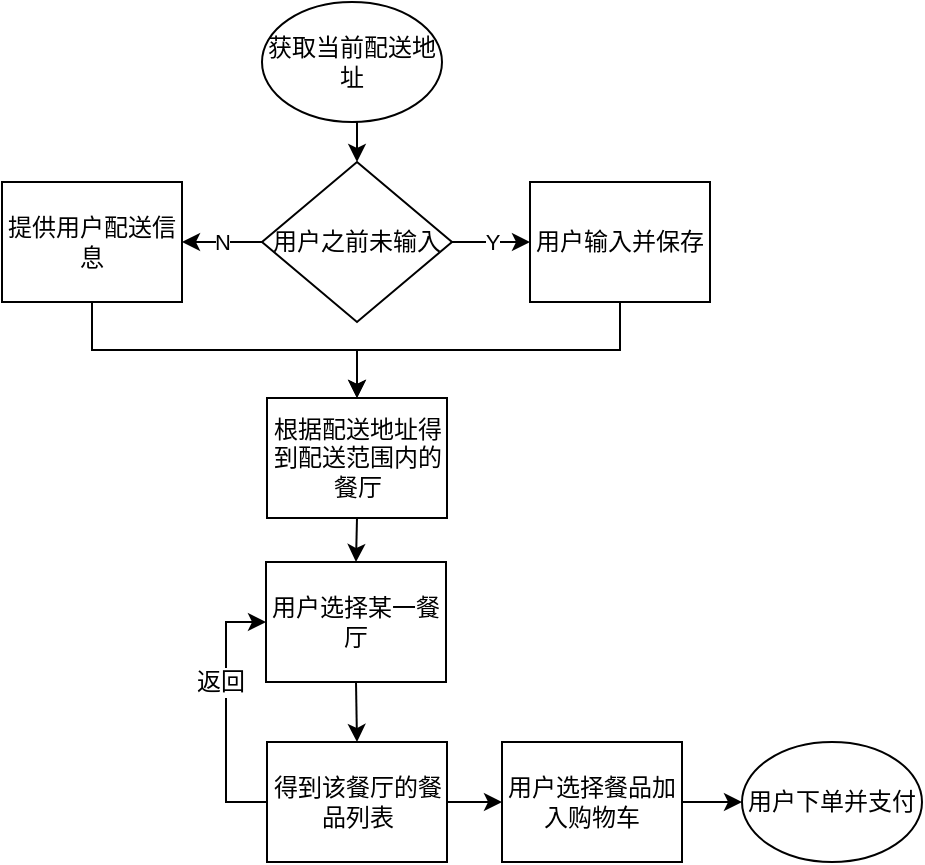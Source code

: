 <mxfile version="12.8.8" type="device"><diagram id="C5RBs43oDa-KdzZeNtuy" name="Page-1"><mxGraphModel dx="462" dy="761" grid="1" gridSize="10" guides="1" tooltips="1" connect="1" arrows="1" fold="1" page="1" pageScale="1" pageWidth="827" pageHeight="1169" math="0" shadow="0"><root><mxCell id="WIyWlLk6GJQsqaUBKTNV-0"/><mxCell id="WIyWlLk6GJQsqaUBKTNV-1" parent="WIyWlLk6GJQsqaUBKTNV-0"/><mxCell id="XCncmKJ80kR-DRZEKvlN-20" style="edgeStyle=orthogonalEdgeStyle;rounded=0;orthogonalLoop=1;jettySize=auto;html=1;exitX=0.5;exitY=1;exitDx=0;exitDy=0;entryX=0.5;entryY=0;entryDx=0;entryDy=0;" edge="1" parent="WIyWlLk6GJQsqaUBKTNV-1" source="XCncmKJ80kR-DRZEKvlN-0" target="XCncmKJ80kR-DRZEKvlN-1"><mxGeometry relative="1" as="geometry"/></mxCell><mxCell id="XCncmKJ80kR-DRZEKvlN-0" value="获取当前配送地址" style="ellipse;whiteSpace=wrap;html=1;" vertex="1" parent="WIyWlLk6GJQsqaUBKTNV-1"><mxGeometry x="190" y="90" width="90" height="60" as="geometry"/></mxCell><mxCell id="XCncmKJ80kR-DRZEKvlN-19" value="N" style="edgeStyle=orthogonalEdgeStyle;rounded=0;orthogonalLoop=1;jettySize=auto;html=1;exitX=0;exitY=0.5;exitDx=0;exitDy=0;entryX=1;entryY=0.5;entryDx=0;entryDy=0;" edge="1" parent="WIyWlLk6GJQsqaUBKTNV-1" source="XCncmKJ80kR-DRZEKvlN-1" target="XCncmKJ80kR-DRZEKvlN-2"><mxGeometry relative="1" as="geometry"/></mxCell><mxCell id="XCncmKJ80kR-DRZEKvlN-21" value="Y" style="edgeStyle=orthogonalEdgeStyle;rounded=0;orthogonalLoop=1;jettySize=auto;html=1;exitX=1;exitY=0.5;exitDx=0;exitDy=0;entryX=0;entryY=0.5;entryDx=0;entryDy=0;" edge="1" parent="WIyWlLk6GJQsqaUBKTNV-1" source="XCncmKJ80kR-DRZEKvlN-1" target="XCncmKJ80kR-DRZEKvlN-4"><mxGeometry relative="1" as="geometry"/></mxCell><mxCell id="XCncmKJ80kR-DRZEKvlN-1" value="用户之前未输入" style="rhombus;whiteSpace=wrap;html=1;" vertex="1" parent="WIyWlLk6GJQsqaUBKTNV-1"><mxGeometry x="190" y="170" width="95" height="80" as="geometry"/></mxCell><mxCell id="XCncmKJ80kR-DRZEKvlN-23" style="edgeStyle=orthogonalEdgeStyle;rounded=0;orthogonalLoop=1;jettySize=auto;html=1;exitX=0.5;exitY=1;exitDx=0;exitDy=0;entryX=0.5;entryY=0;entryDx=0;entryDy=0;" edge="1" parent="WIyWlLk6GJQsqaUBKTNV-1" source="XCncmKJ80kR-DRZEKvlN-2" target="XCncmKJ80kR-DRZEKvlN-5"><mxGeometry relative="1" as="geometry"/></mxCell><mxCell id="XCncmKJ80kR-DRZEKvlN-2" value="提供用户配送信息" style="rounded=0;whiteSpace=wrap;html=1;" vertex="1" parent="WIyWlLk6GJQsqaUBKTNV-1"><mxGeometry x="60" y="180" width="90" height="60" as="geometry"/></mxCell><mxCell id="XCncmKJ80kR-DRZEKvlN-24" style="edgeStyle=orthogonalEdgeStyle;rounded=0;orthogonalLoop=1;jettySize=auto;html=1;exitX=0.5;exitY=1;exitDx=0;exitDy=0;entryX=0.5;entryY=0;entryDx=0;entryDy=0;" edge="1" parent="WIyWlLk6GJQsqaUBKTNV-1" source="XCncmKJ80kR-DRZEKvlN-4" target="XCncmKJ80kR-DRZEKvlN-5"><mxGeometry relative="1" as="geometry"/></mxCell><mxCell id="XCncmKJ80kR-DRZEKvlN-4" value="用户输入并保存" style="rounded=0;whiteSpace=wrap;html=1;" vertex="1" parent="WIyWlLk6GJQsqaUBKTNV-1"><mxGeometry x="324" y="180" width="90" height="60" as="geometry"/></mxCell><mxCell id="XCncmKJ80kR-DRZEKvlN-16" style="edgeStyle=orthogonalEdgeStyle;rounded=0;orthogonalLoop=1;jettySize=auto;html=1;exitX=0.5;exitY=1;exitDx=0;exitDy=0;entryX=0.5;entryY=0;entryDx=0;entryDy=0;" edge="1" parent="WIyWlLk6GJQsqaUBKTNV-1" source="XCncmKJ80kR-DRZEKvlN-5" target="XCncmKJ80kR-DRZEKvlN-8"><mxGeometry relative="1" as="geometry"/></mxCell><mxCell id="XCncmKJ80kR-DRZEKvlN-5" value="根据配送地址得到配送范围内的餐厅" style="rounded=0;whiteSpace=wrap;html=1;" vertex="1" parent="WIyWlLk6GJQsqaUBKTNV-1"><mxGeometry x="192.5" y="288" width="90" height="60" as="geometry"/></mxCell><mxCell id="XCncmKJ80kR-DRZEKvlN-12" style="edgeStyle=orthogonalEdgeStyle;rounded=0;orthogonalLoop=1;jettySize=auto;html=1;exitX=0;exitY=0.5;exitDx=0;exitDy=0;entryX=0;entryY=0.5;entryDx=0;entryDy=0;" edge="1" parent="WIyWlLk6GJQsqaUBKTNV-1" source="XCncmKJ80kR-DRZEKvlN-7" target="XCncmKJ80kR-DRZEKvlN-8"><mxGeometry relative="1" as="geometry"/></mxCell><mxCell id="XCncmKJ80kR-DRZEKvlN-13" value="返回" style="text;html=1;align=center;verticalAlign=middle;resizable=0;points=[];labelBackgroundColor=#ffffff;" vertex="1" connectable="0" parent="XCncmKJ80kR-DRZEKvlN-12"><mxGeometry x="0.234" y="3" relative="1" as="geometry"><mxPoint as="offset"/></mxGeometry></mxCell><mxCell id="XCncmKJ80kR-DRZEKvlN-14" style="edgeStyle=orthogonalEdgeStyle;rounded=0;orthogonalLoop=1;jettySize=auto;html=1;exitX=1;exitY=0.5;exitDx=0;exitDy=0;entryX=0;entryY=0.5;entryDx=0;entryDy=0;" edge="1" parent="WIyWlLk6GJQsqaUBKTNV-1" source="XCncmKJ80kR-DRZEKvlN-7" target="XCncmKJ80kR-DRZEKvlN-10"><mxGeometry relative="1" as="geometry"/></mxCell><mxCell id="XCncmKJ80kR-DRZEKvlN-7" value="得到该餐厅的餐品列表" style="rounded=0;whiteSpace=wrap;html=1;" vertex="1" parent="WIyWlLk6GJQsqaUBKTNV-1"><mxGeometry x="192.5" y="460" width="90" height="60" as="geometry"/></mxCell><mxCell id="XCncmKJ80kR-DRZEKvlN-17" style="edgeStyle=orthogonalEdgeStyle;rounded=0;orthogonalLoop=1;jettySize=auto;html=1;exitX=0.5;exitY=1;exitDx=0;exitDy=0;entryX=0.5;entryY=0;entryDx=0;entryDy=0;" edge="1" parent="WIyWlLk6GJQsqaUBKTNV-1" source="XCncmKJ80kR-DRZEKvlN-8" target="XCncmKJ80kR-DRZEKvlN-7"><mxGeometry relative="1" as="geometry"/></mxCell><mxCell id="XCncmKJ80kR-DRZEKvlN-8" value="用户选择某一餐厅" style="rounded=0;whiteSpace=wrap;html=1;" vertex="1" parent="WIyWlLk6GJQsqaUBKTNV-1"><mxGeometry x="192" y="370" width="90" height="60" as="geometry"/></mxCell><mxCell id="XCncmKJ80kR-DRZEKvlN-15" style="edgeStyle=orthogonalEdgeStyle;rounded=0;orthogonalLoop=1;jettySize=auto;html=1;exitX=1;exitY=0.5;exitDx=0;exitDy=0;entryX=0;entryY=0.5;entryDx=0;entryDy=0;" edge="1" parent="WIyWlLk6GJQsqaUBKTNV-1" source="XCncmKJ80kR-DRZEKvlN-10" target="XCncmKJ80kR-DRZEKvlN-11"><mxGeometry relative="1" as="geometry"/></mxCell><mxCell id="XCncmKJ80kR-DRZEKvlN-10" value="用户选择餐品加入购物车" style="rounded=0;whiteSpace=wrap;html=1;" vertex="1" parent="WIyWlLk6GJQsqaUBKTNV-1"><mxGeometry x="310" y="460" width="90" height="60" as="geometry"/></mxCell><mxCell id="XCncmKJ80kR-DRZEKvlN-11" value="用户下单并支付" style="ellipse;whiteSpace=wrap;html=1;" vertex="1" parent="WIyWlLk6GJQsqaUBKTNV-1"><mxGeometry x="430" y="460" width="90" height="60" as="geometry"/></mxCell></root></mxGraphModel></diagram></mxfile>